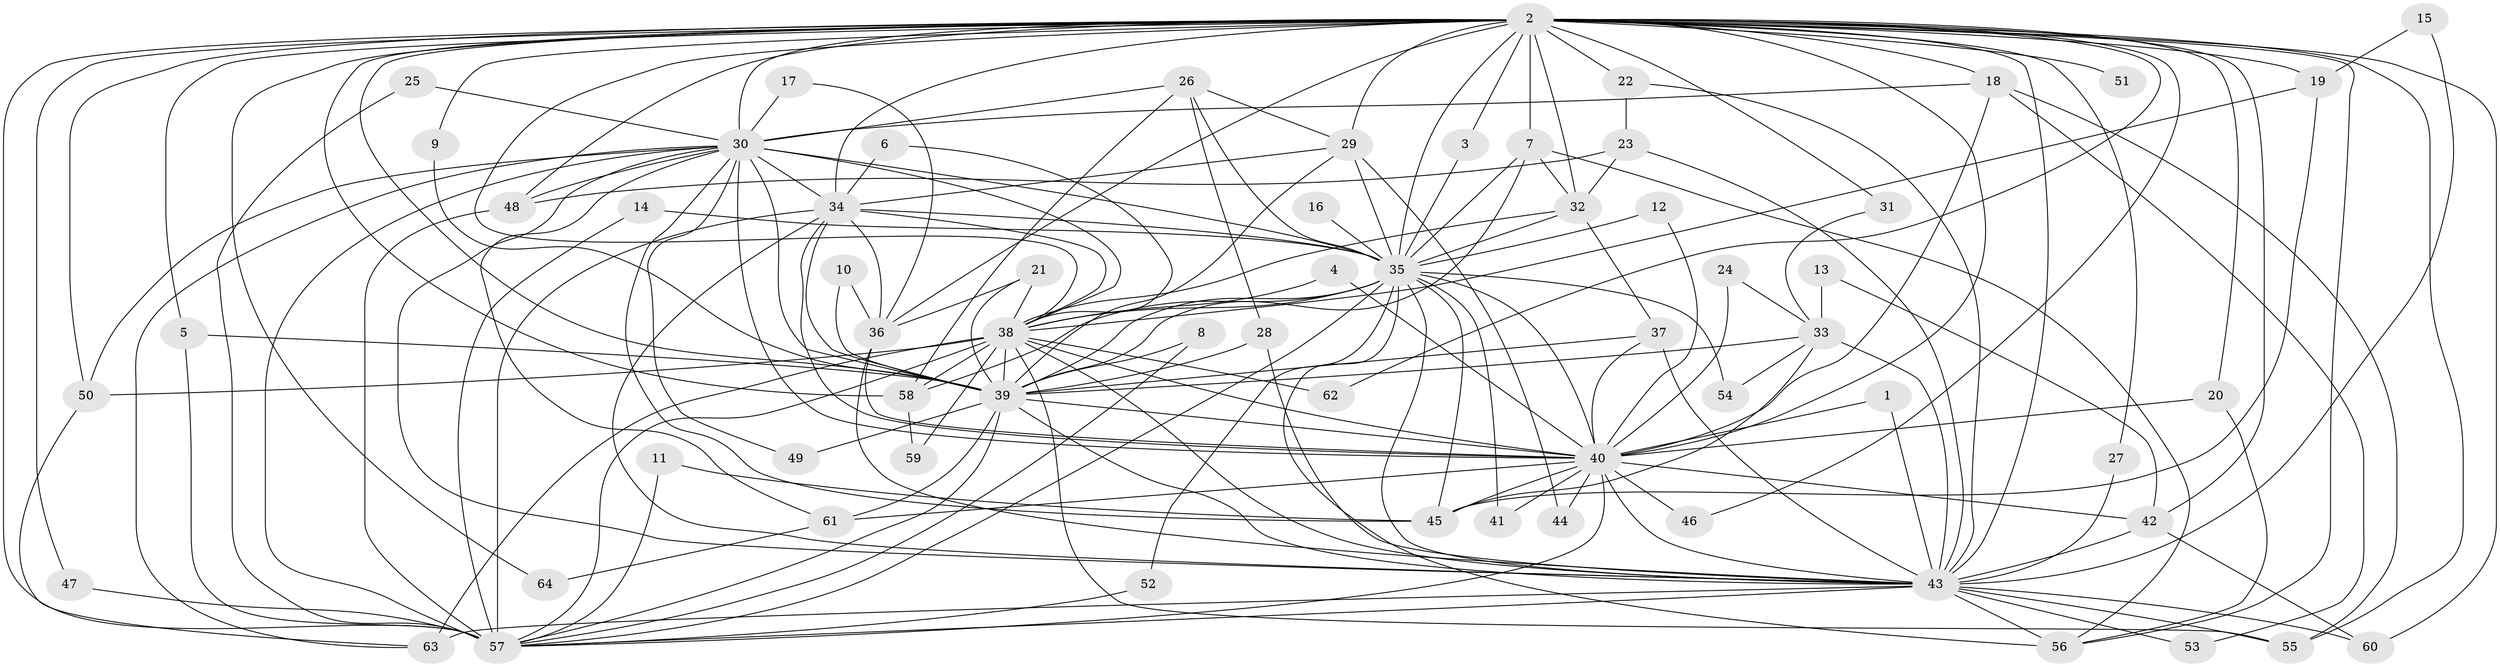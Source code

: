 // original degree distribution, {21: 0.0078125, 32: 0.015625, 22: 0.015625, 14: 0.0078125, 23: 0.0078125, 29: 0.0078125, 27: 0.0078125, 17: 0.0078125, 8: 0.0078125, 5: 0.046875, 6: 0.0234375, 2: 0.5703125, 3: 0.1875, 4: 0.078125, 9: 0.0078125}
// Generated by graph-tools (version 1.1) at 2025/25/03/09/25 03:25:39]
// undirected, 64 vertices, 177 edges
graph export_dot {
graph [start="1"]
  node [color=gray90,style=filled];
  1;
  2;
  3;
  4;
  5;
  6;
  7;
  8;
  9;
  10;
  11;
  12;
  13;
  14;
  15;
  16;
  17;
  18;
  19;
  20;
  21;
  22;
  23;
  24;
  25;
  26;
  27;
  28;
  29;
  30;
  31;
  32;
  33;
  34;
  35;
  36;
  37;
  38;
  39;
  40;
  41;
  42;
  43;
  44;
  45;
  46;
  47;
  48;
  49;
  50;
  51;
  52;
  53;
  54;
  55;
  56;
  57;
  58;
  59;
  60;
  61;
  62;
  63;
  64;
  1 -- 40 [weight=1.0];
  1 -- 43 [weight=1.0];
  2 -- 3 [weight=1.0];
  2 -- 5 [weight=1.0];
  2 -- 7 [weight=1.0];
  2 -- 9 [weight=1.0];
  2 -- 18 [weight=1.0];
  2 -- 19 [weight=3.0];
  2 -- 20 [weight=1.0];
  2 -- 22 [weight=1.0];
  2 -- 27 [weight=1.0];
  2 -- 29 [weight=1.0];
  2 -- 30 [weight=2.0];
  2 -- 31 [weight=1.0];
  2 -- 32 [weight=1.0];
  2 -- 34 [weight=2.0];
  2 -- 35 [weight=3.0];
  2 -- 36 [weight=2.0];
  2 -- 38 [weight=2.0];
  2 -- 39 [weight=2.0];
  2 -- 40 [weight=2.0];
  2 -- 42 [weight=1.0];
  2 -- 43 [weight=5.0];
  2 -- 46 [weight=1.0];
  2 -- 47 [weight=1.0];
  2 -- 48 [weight=2.0];
  2 -- 50 [weight=1.0];
  2 -- 51 [weight=1.0];
  2 -- 55 [weight=1.0];
  2 -- 56 [weight=1.0];
  2 -- 57 [weight=2.0];
  2 -- 58 [weight=1.0];
  2 -- 60 [weight=2.0];
  2 -- 62 [weight=2.0];
  2 -- 64 [weight=1.0];
  3 -- 35 [weight=1.0];
  4 -- 38 [weight=1.0];
  4 -- 40 [weight=1.0];
  5 -- 39 [weight=1.0];
  5 -- 57 [weight=1.0];
  6 -- 34 [weight=1.0];
  6 -- 38 [weight=1.0];
  7 -- 32 [weight=1.0];
  7 -- 35 [weight=1.0];
  7 -- 39 [weight=1.0];
  7 -- 56 [weight=1.0];
  8 -- 39 [weight=1.0];
  8 -- 57 [weight=1.0];
  9 -- 39 [weight=1.0];
  10 -- 36 [weight=1.0];
  10 -- 39 [weight=1.0];
  11 -- 45 [weight=1.0];
  11 -- 57 [weight=1.0];
  12 -- 35 [weight=1.0];
  12 -- 40 [weight=1.0];
  13 -- 33 [weight=1.0];
  13 -- 42 [weight=1.0];
  14 -- 35 [weight=1.0];
  14 -- 57 [weight=1.0];
  15 -- 19 [weight=1.0];
  15 -- 43 [weight=1.0];
  16 -- 35 [weight=1.0];
  17 -- 30 [weight=1.0];
  17 -- 36 [weight=1.0];
  18 -- 30 [weight=2.0];
  18 -- 40 [weight=1.0];
  18 -- 53 [weight=1.0];
  18 -- 55 [weight=1.0];
  19 -- 38 [weight=1.0];
  19 -- 45 [weight=1.0];
  20 -- 40 [weight=1.0];
  20 -- 56 [weight=1.0];
  21 -- 36 [weight=1.0];
  21 -- 38 [weight=1.0];
  21 -- 39 [weight=1.0];
  22 -- 23 [weight=1.0];
  22 -- 43 [weight=1.0];
  23 -- 32 [weight=1.0];
  23 -- 43 [weight=1.0];
  23 -- 48 [weight=1.0];
  24 -- 33 [weight=1.0];
  24 -- 40 [weight=1.0];
  25 -- 30 [weight=1.0];
  25 -- 57 [weight=1.0];
  26 -- 28 [weight=1.0];
  26 -- 29 [weight=1.0];
  26 -- 30 [weight=1.0];
  26 -- 35 [weight=1.0];
  26 -- 58 [weight=1.0];
  27 -- 43 [weight=1.0];
  28 -- 39 [weight=1.0];
  28 -- 43 [weight=1.0];
  29 -- 34 [weight=1.0];
  29 -- 35 [weight=2.0];
  29 -- 39 [weight=1.0];
  29 -- 44 [weight=1.0];
  30 -- 34 [weight=1.0];
  30 -- 35 [weight=3.0];
  30 -- 38 [weight=1.0];
  30 -- 39 [weight=1.0];
  30 -- 40 [weight=1.0];
  30 -- 43 [weight=2.0];
  30 -- 45 [weight=1.0];
  30 -- 48 [weight=1.0];
  30 -- 49 [weight=1.0];
  30 -- 50 [weight=1.0];
  30 -- 57 [weight=1.0];
  30 -- 61 [weight=1.0];
  30 -- 63 [weight=1.0];
  31 -- 33 [weight=1.0];
  32 -- 35 [weight=2.0];
  32 -- 37 [weight=1.0];
  32 -- 38 [weight=1.0];
  33 -- 39 [weight=2.0];
  33 -- 43 [weight=2.0];
  33 -- 45 [weight=1.0];
  33 -- 54 [weight=1.0];
  34 -- 35 [weight=1.0];
  34 -- 36 [weight=1.0];
  34 -- 38 [weight=2.0];
  34 -- 39 [weight=1.0];
  34 -- 40 [weight=2.0];
  34 -- 43 [weight=1.0];
  34 -- 57 [weight=2.0];
  35 -- 38 [weight=1.0];
  35 -- 39 [weight=1.0];
  35 -- 40 [weight=1.0];
  35 -- 41 [weight=1.0];
  35 -- 43 [weight=1.0];
  35 -- 45 [weight=1.0];
  35 -- 52 [weight=1.0];
  35 -- 54 [weight=1.0];
  35 -- 56 [weight=1.0];
  35 -- 57 [weight=1.0];
  35 -- 58 [weight=1.0];
  36 -- 40 [weight=1.0];
  36 -- 43 [weight=1.0];
  37 -- 39 [weight=1.0];
  37 -- 40 [weight=1.0];
  37 -- 43 [weight=1.0];
  38 -- 39 [weight=1.0];
  38 -- 40 [weight=2.0];
  38 -- 43 [weight=1.0];
  38 -- 50 [weight=1.0];
  38 -- 55 [weight=1.0];
  38 -- 57 [weight=1.0];
  38 -- 58 [weight=1.0];
  38 -- 59 [weight=1.0];
  38 -- 62 [weight=1.0];
  38 -- 63 [weight=1.0];
  39 -- 40 [weight=1.0];
  39 -- 43 [weight=1.0];
  39 -- 49 [weight=1.0];
  39 -- 57 [weight=1.0];
  39 -- 61 [weight=1.0];
  40 -- 41 [weight=1.0];
  40 -- 42 [weight=1.0];
  40 -- 43 [weight=3.0];
  40 -- 44 [weight=1.0];
  40 -- 45 [weight=1.0];
  40 -- 46 [weight=1.0];
  40 -- 57 [weight=2.0];
  40 -- 61 [weight=1.0];
  42 -- 43 [weight=1.0];
  42 -- 60 [weight=1.0];
  43 -- 53 [weight=1.0];
  43 -- 55 [weight=1.0];
  43 -- 56 [weight=2.0];
  43 -- 57 [weight=1.0];
  43 -- 60 [weight=1.0];
  43 -- 63 [weight=2.0];
  47 -- 57 [weight=1.0];
  48 -- 57 [weight=1.0];
  50 -- 63 [weight=1.0];
  52 -- 57 [weight=1.0];
  58 -- 59 [weight=1.0];
  61 -- 64 [weight=1.0];
}
